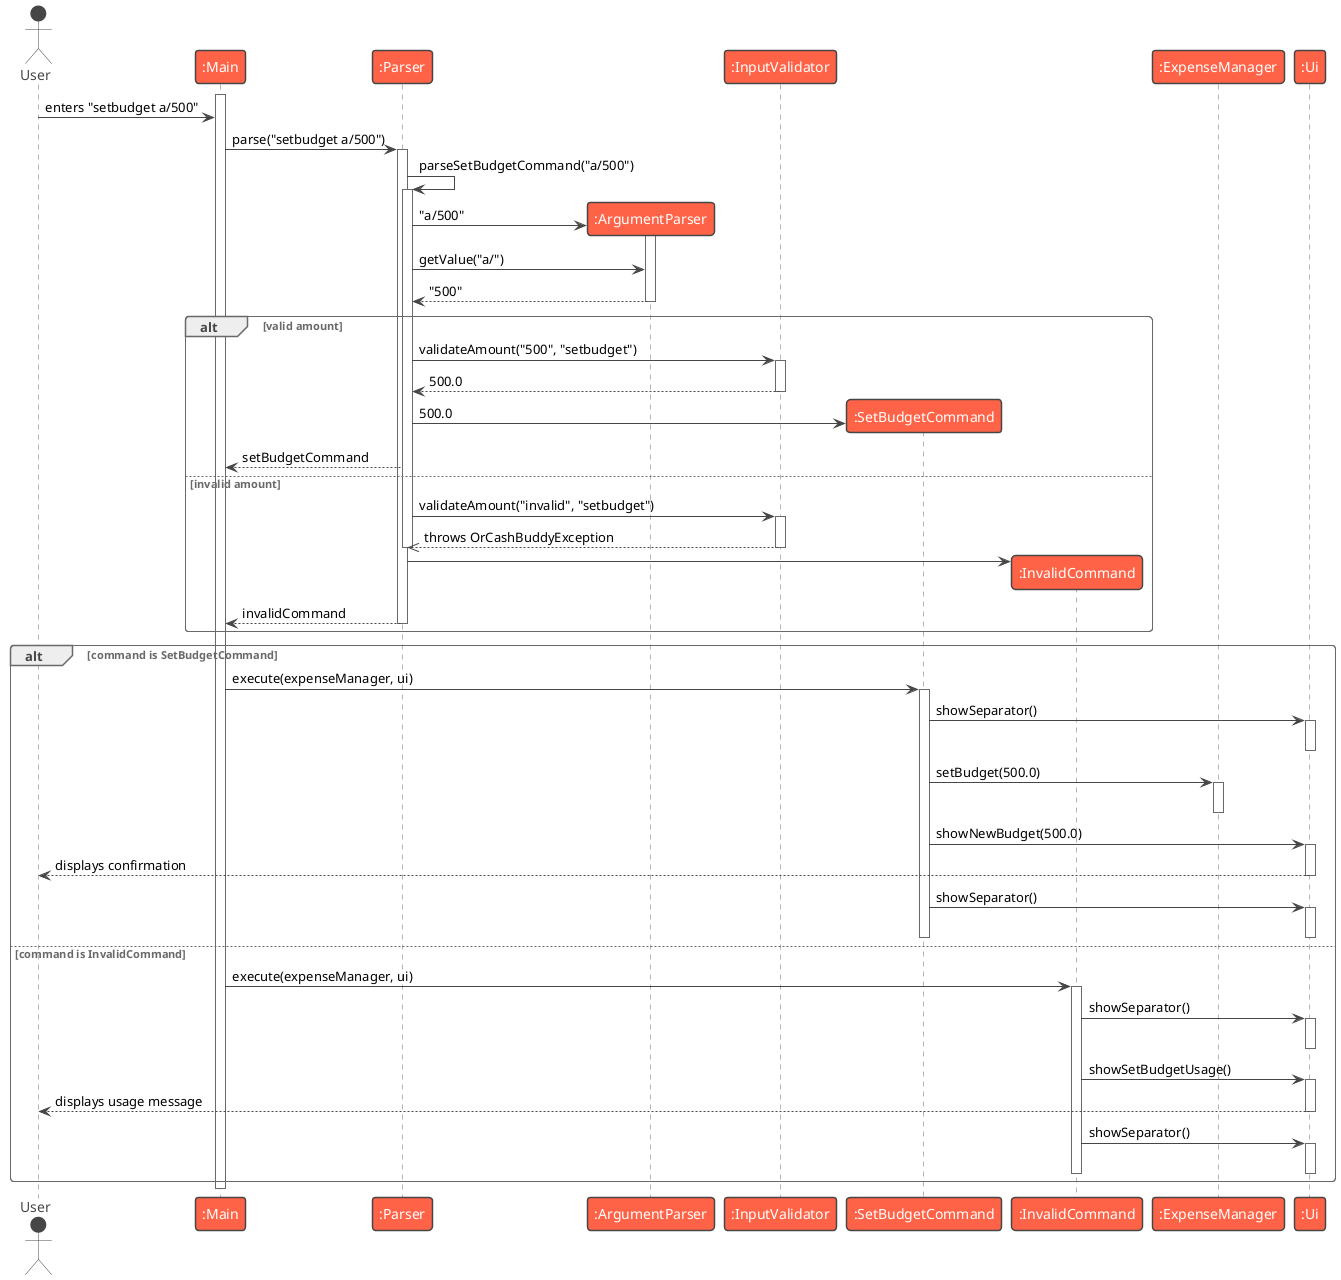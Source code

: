@startuml
!theme vibrant
actor User
participant ":Main" as Main
participant ":Parser" as Parser
participant ":ArgumentParser" as ArgumentParser
participant ":InputValidator" as InputValidator
participant ":SetBudgetCommand" as SetBudgetCommand
participant ":InvalidCommand" as InvalidCommand
participant ":ExpenseManager" as ExpenseManager
participant ":Ui" as Ui

activate Main

User -> Main : enters "setbudget a/500"

Main -> Parser : parse("setbudget a/500")
activate Parser

Parser -> Parser : parseSetBudgetCommand("a/500")
activate Parser

create ArgumentParser
Parser -> ArgumentParser : "a/500"
activate ArgumentParser
Parser -> ArgumentParser : getValue("a/")
ArgumentParser --> Parser : "500"
deactivate ArgumentParser

alt valid amount

    Parser -> InputValidator : validateAmount("500", "setbudget")
    activate InputValidator
    InputValidator --> Parser : 500.0
    deactivate InputValidator

    create SetBudgetCommand
    Parser -> SetBudgetCommand : 500.0
    Parser --> Main : setBudgetCommand

else invalid amount

    Parser -> InputValidator : validateAmount("invalid", "setbudget")
    activate InputValidator
    InputValidator -->> Parser : throws OrCashBuddyException
    deactivate InputValidator

    deactivate Parser

    create InvalidCommand
    Parser -> InvalidCommand
    Parser --> Main : invalidCommand

    deactivate Parser

end

deactivate Parser

alt command is SetBudgetCommand
    Main -> SetBudgetCommand : execute(expenseManager, ui)
    activate SetBudgetCommand

    SetBudgetCommand -> Ui : showSeparator()
    activate Ui
    deactivate Ui

    SetBudgetCommand -> ExpenseManager : setBudget(500.0)
    activate ExpenseManager
    deactivate ExpenseManager

    SetBudgetCommand -> Ui : showNewBudget(500.0)
    activate Ui
    Ui --> User : displays confirmation
    deactivate Ui

    SetBudgetCommand -> Ui : showSeparator()
    activate Ui
    deactivate Ui

    deactivate SetBudgetCommand

else command is InvalidCommand
    Main -> InvalidCommand : execute(expenseManager, ui)
    activate InvalidCommand

    InvalidCommand -> Ui : showSeparator()
    activate Ui
    deactivate Ui

    InvalidCommand -> Ui : showSetBudgetUsage()
    activate Ui
    Ui --> User : displays usage message
    deactivate Ui

    InvalidCommand -> Ui : showSeparator()
    activate Ui
    deactivate Ui

    deactivate InvalidCommand
end

deactivate Main
@enduml
